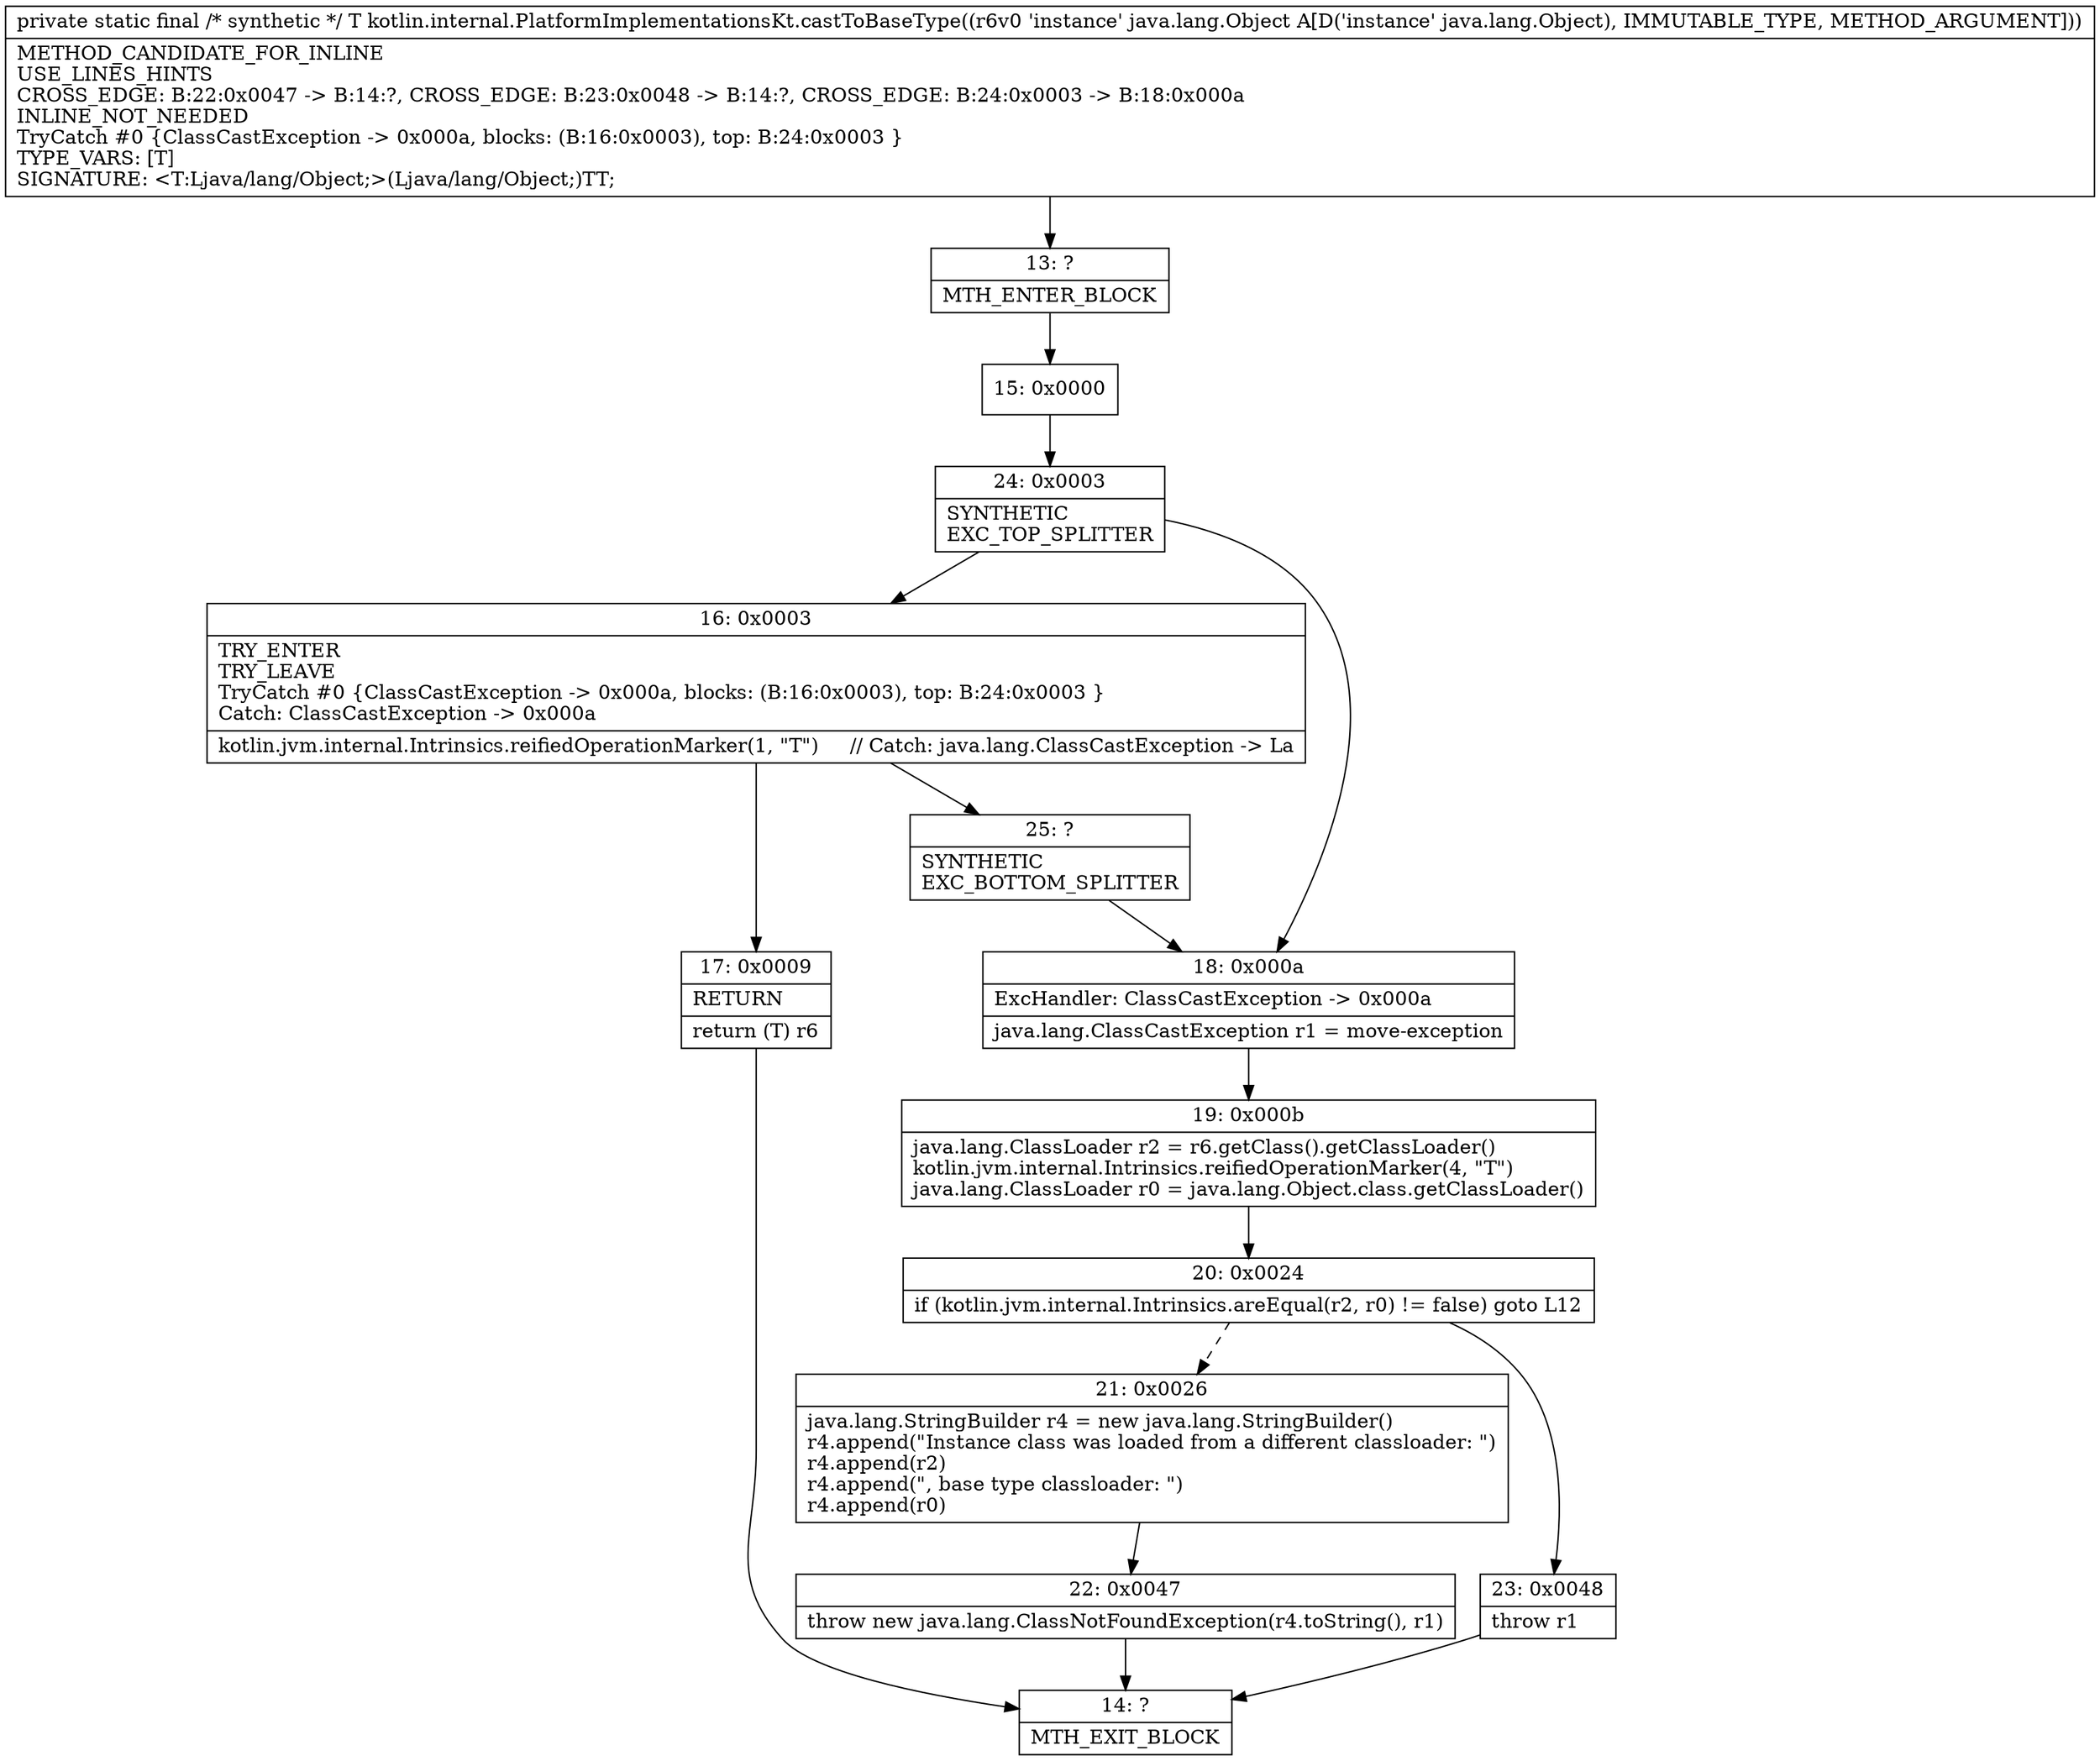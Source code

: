 digraph "CFG forkotlin.internal.PlatformImplementationsKt.castToBaseType(Ljava\/lang\/Object;)Ljava\/lang\/Object;" {
Node_13 [shape=record,label="{13\:\ ?|MTH_ENTER_BLOCK\l}"];
Node_15 [shape=record,label="{15\:\ 0x0000}"];
Node_24 [shape=record,label="{24\:\ 0x0003|SYNTHETIC\lEXC_TOP_SPLITTER\l}"];
Node_16 [shape=record,label="{16\:\ 0x0003|TRY_ENTER\lTRY_LEAVE\lTryCatch #0 \{ClassCastException \-\> 0x000a, blocks: (B:16:0x0003), top: B:24:0x0003 \}\lCatch: ClassCastException \-\> 0x000a\l|kotlin.jvm.internal.Intrinsics.reifiedOperationMarker(1, \"T\")     \/\/ Catch: java.lang.ClassCastException \-\> La\l}"];
Node_17 [shape=record,label="{17\:\ 0x0009|RETURN\l|return (T) r6\l}"];
Node_14 [shape=record,label="{14\:\ ?|MTH_EXIT_BLOCK\l}"];
Node_25 [shape=record,label="{25\:\ ?|SYNTHETIC\lEXC_BOTTOM_SPLITTER\l}"];
Node_18 [shape=record,label="{18\:\ 0x000a|ExcHandler: ClassCastException \-\> 0x000a\l|java.lang.ClassCastException r1 = move\-exception\l}"];
Node_19 [shape=record,label="{19\:\ 0x000b|java.lang.ClassLoader r2 = r6.getClass().getClassLoader()\lkotlin.jvm.internal.Intrinsics.reifiedOperationMarker(4, \"T\")\ljava.lang.ClassLoader r0 = java.lang.Object.class.getClassLoader()\l}"];
Node_20 [shape=record,label="{20\:\ 0x0024|if (kotlin.jvm.internal.Intrinsics.areEqual(r2, r0) != false) goto L12\l}"];
Node_21 [shape=record,label="{21\:\ 0x0026|java.lang.StringBuilder r4 = new java.lang.StringBuilder()\lr4.append(\"Instance class was loaded from a different classloader: \")\lr4.append(r2)\lr4.append(\", base type classloader: \")\lr4.append(r0)\l}"];
Node_22 [shape=record,label="{22\:\ 0x0047|throw new java.lang.ClassNotFoundException(r4.toString(), r1)\l}"];
Node_23 [shape=record,label="{23\:\ 0x0048|throw r1\l}"];
MethodNode[shape=record,label="{private static final \/* synthetic *\/ T kotlin.internal.PlatformImplementationsKt.castToBaseType((r6v0 'instance' java.lang.Object A[D('instance' java.lang.Object), IMMUTABLE_TYPE, METHOD_ARGUMENT]))  | METHOD_CANDIDATE_FOR_INLINE\lUSE_LINES_HINTS\lCROSS_EDGE: B:22:0x0047 \-\> B:14:?, CROSS_EDGE: B:23:0x0048 \-\> B:14:?, CROSS_EDGE: B:24:0x0003 \-\> B:18:0x000a\lINLINE_NOT_NEEDED\lTryCatch #0 \{ClassCastException \-\> 0x000a, blocks: (B:16:0x0003), top: B:24:0x0003 \}\lTYPE_VARS: [T]\lSIGNATURE: \<T:Ljava\/lang\/Object;\>(Ljava\/lang\/Object;)TT;\l}"];
MethodNode -> Node_13;Node_13 -> Node_15;
Node_15 -> Node_24;
Node_24 -> Node_16;
Node_24 -> Node_18;
Node_16 -> Node_17;
Node_16 -> Node_25;
Node_17 -> Node_14;
Node_25 -> Node_18;
Node_18 -> Node_19;
Node_19 -> Node_20;
Node_20 -> Node_21[style=dashed];
Node_20 -> Node_23;
Node_21 -> Node_22;
Node_22 -> Node_14;
Node_23 -> Node_14;
}

